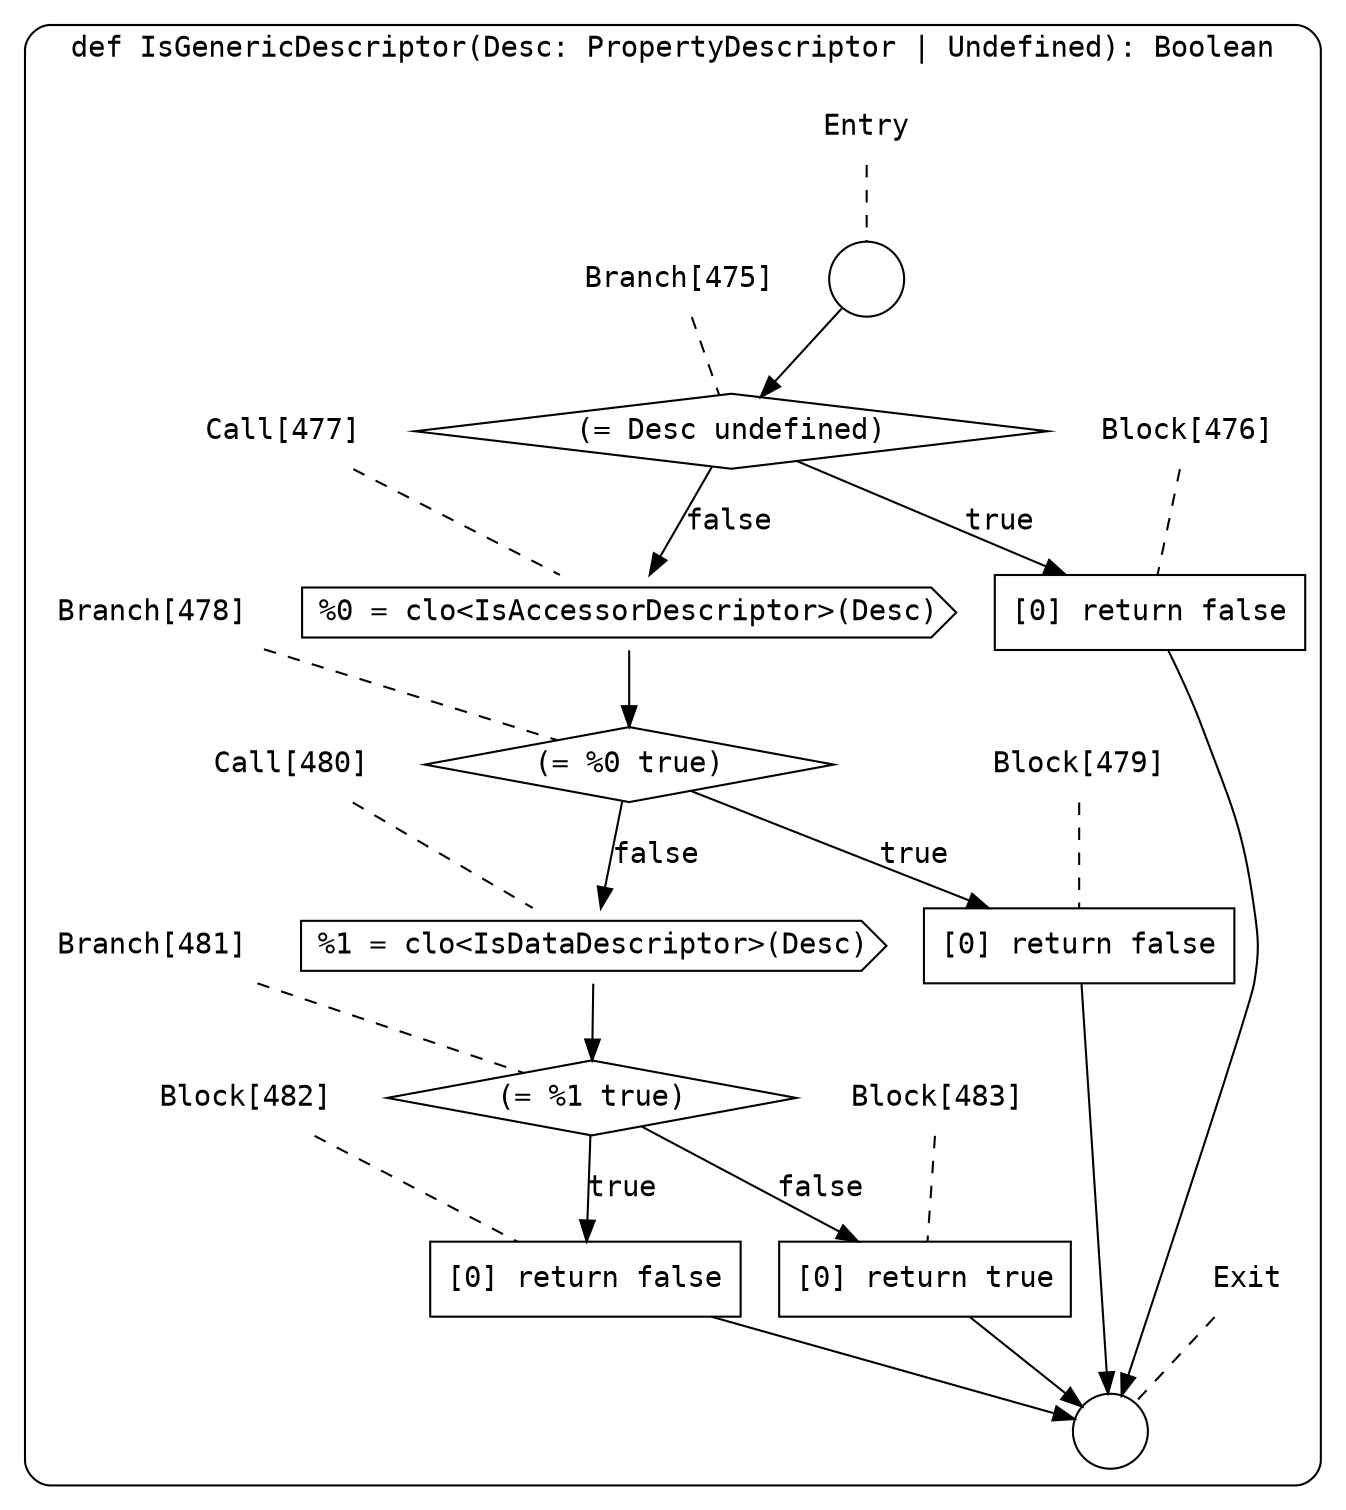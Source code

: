 digraph {
  graph [fontname = "Consolas"]
  node [fontname = "Consolas"]
  edge [fontname = "Consolas"]
  subgraph cluster69 {
    label = "def IsGenericDescriptor(Desc: PropertyDescriptor | Undefined): Boolean"
    style = rounded
    cluster69_entry_name [shape=none, label=<<font color="black">Entry</font>>]
    cluster69_entry_name -> cluster69_entry [arrowhead=none, color="black", style=dashed]
    cluster69_entry [shape=circle label=" " color="black" fillcolor="white" style=filled]
    cluster69_entry -> node475 [color="black"]
    cluster69_exit_name [shape=none, label=<<font color="black">Exit</font>>]
    cluster69_exit_name -> cluster69_exit [arrowhead=none, color="black", style=dashed]
    cluster69_exit [shape=circle label=" " color="black" fillcolor="white" style=filled]
    node475_name [shape=none, label=<<font color="black">Branch[475]</font>>]
    node475_name -> node475 [arrowhead=none, color="black", style=dashed]
    node475 [shape=diamond, label=<<font color="black">(= Desc undefined)</font>> color="black" fillcolor="white", style=filled]
    node475 -> node476 [label=<<font color="black">true</font>> color="black"]
    node475 -> node477 [label=<<font color="black">false</font>> color="black"]
    node476_name [shape=none, label=<<font color="black">Block[476]</font>>]
    node476_name -> node476 [arrowhead=none, color="black", style=dashed]
    node476 [shape=box, label=<<font color="black">[0] return false<BR ALIGN="LEFT"/></font>> color="black" fillcolor="white", style=filled]
    node476 -> cluster69_exit [color="black"]
    node477_name [shape=none, label=<<font color="black">Call[477]</font>>]
    node477_name -> node477 [arrowhead=none, color="black", style=dashed]
    node477 [shape=cds, label=<<font color="black">%0 = clo&lt;IsAccessorDescriptor&gt;(Desc)</font>> color="black" fillcolor="white", style=filled]
    node477 -> node478 [color="black"]
    node478_name [shape=none, label=<<font color="black">Branch[478]</font>>]
    node478_name -> node478 [arrowhead=none, color="black", style=dashed]
    node478 [shape=diamond, label=<<font color="black">(= %0 true)</font>> color="black" fillcolor="white", style=filled]
    node478 -> node479 [label=<<font color="black">true</font>> color="black"]
    node478 -> node480 [label=<<font color="black">false</font>> color="black"]
    node479_name [shape=none, label=<<font color="black">Block[479]</font>>]
    node479_name -> node479 [arrowhead=none, color="black", style=dashed]
    node479 [shape=box, label=<<font color="black">[0] return false<BR ALIGN="LEFT"/></font>> color="black" fillcolor="white", style=filled]
    node479 -> cluster69_exit [color="black"]
    node480_name [shape=none, label=<<font color="black">Call[480]</font>>]
    node480_name -> node480 [arrowhead=none, color="black", style=dashed]
    node480 [shape=cds, label=<<font color="black">%1 = clo&lt;IsDataDescriptor&gt;(Desc)</font>> color="black" fillcolor="white", style=filled]
    node480 -> node481 [color="black"]
    node481_name [shape=none, label=<<font color="black">Branch[481]</font>>]
    node481_name -> node481 [arrowhead=none, color="black", style=dashed]
    node481 [shape=diamond, label=<<font color="black">(= %1 true)</font>> color="black" fillcolor="white", style=filled]
    node481 -> node482 [label=<<font color="black">true</font>> color="black"]
    node481 -> node483 [label=<<font color="black">false</font>> color="black"]
    node482_name [shape=none, label=<<font color="black">Block[482]</font>>]
    node482_name -> node482 [arrowhead=none, color="black", style=dashed]
    node482 [shape=box, label=<<font color="black">[0] return false<BR ALIGN="LEFT"/></font>> color="black" fillcolor="white", style=filled]
    node482 -> cluster69_exit [color="black"]
    node483_name [shape=none, label=<<font color="black">Block[483]</font>>]
    node483_name -> node483 [arrowhead=none, color="black", style=dashed]
    node483 [shape=box, label=<<font color="black">[0] return true<BR ALIGN="LEFT"/></font>> color="black" fillcolor="white", style=filled]
    node483 -> cluster69_exit [color="black"]
  }
}